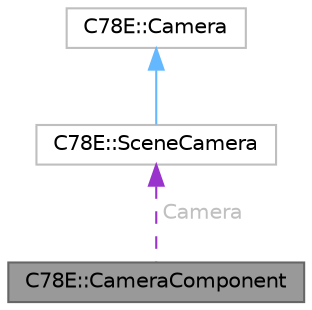 digraph "C78E::CameraComponent"
{
 // LATEX_PDF_SIZE
  bgcolor="transparent";
  edge [fontname=Helvetica,fontsize=10,labelfontname=Helvetica,labelfontsize=10];
  node [fontname=Helvetica,fontsize=10,shape=box,height=0.2,width=0.4];
  Node1 [id="Node000001",label="C78E::CameraComponent",height=0.2,width=0.4,color="gray40", fillcolor="grey60", style="filled", fontcolor="black",tooltip=" "];
  Node2 -> Node1 [id="edge3_Node000001_Node000002",dir="back",color="darkorchid3",style="dashed",tooltip=" ",label=" Camera",fontcolor="grey" ];
  Node2 [id="Node000002",label="C78E::SceneCamera",height=0.2,width=0.4,color="grey75", fillcolor="white", style="filled",URL="$dd/d25/class_c78_e_1_1_scene_camera.html",tooltip=" "];
  Node3 -> Node2 [id="edge4_Node000002_Node000003",dir="back",color="steelblue1",style="solid",tooltip=" "];
  Node3 [id="Node000003",label="C78E::Camera",height=0.2,width=0.4,color="grey75", fillcolor="white", style="filled",URL="$d8/dbc/class_c78_e_1_1_camera.html",tooltip=" "];
}
